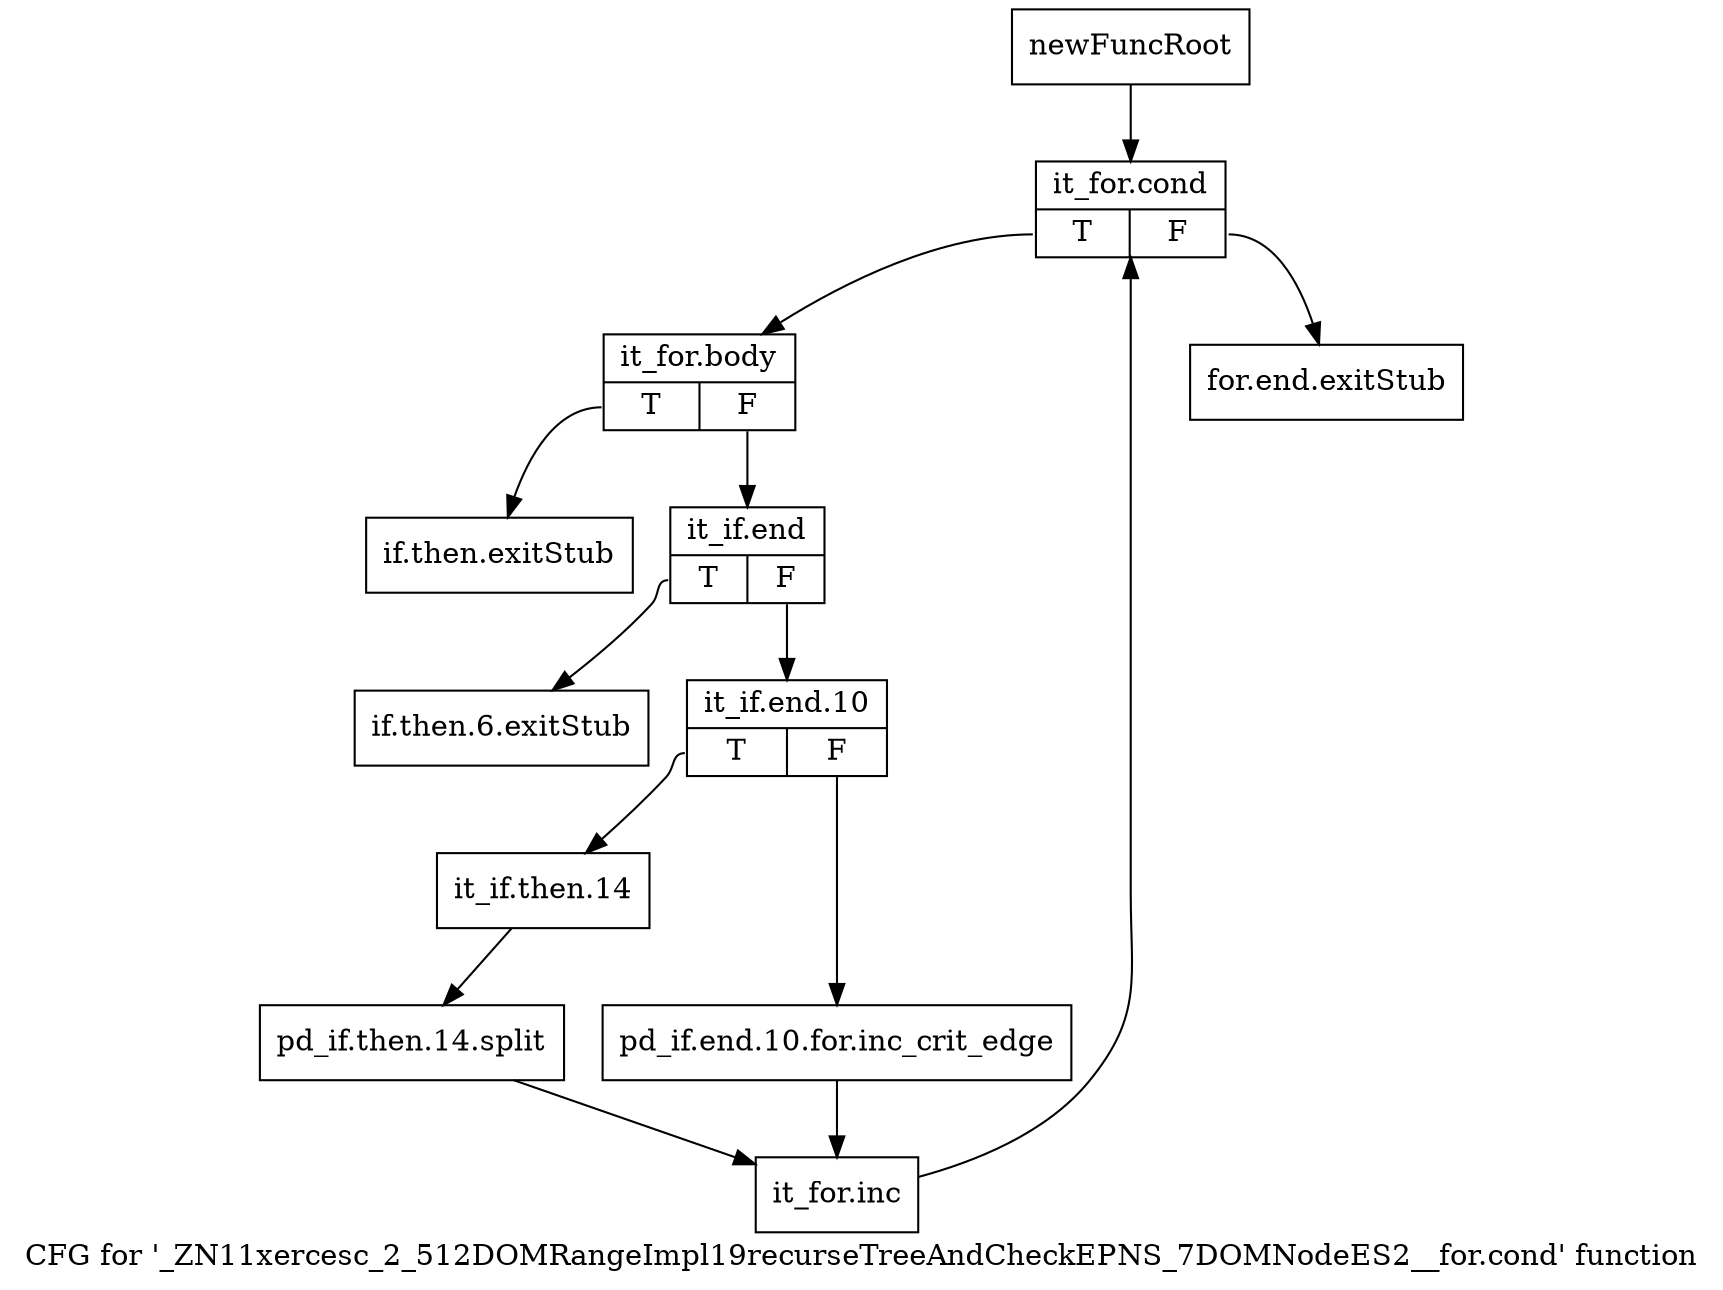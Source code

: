 digraph "CFG for '_ZN11xercesc_2_512DOMRangeImpl19recurseTreeAndCheckEPNS_7DOMNodeES2__for.cond' function" {
	label="CFG for '_ZN11xercesc_2_512DOMRangeImpl19recurseTreeAndCheckEPNS_7DOMNodeES2__for.cond' function";

	Node0x9808610 [shape=record,label="{newFuncRoot}"];
	Node0x9808610 -> Node0x9808750;
	Node0x9808660 [shape=record,label="{for.end.exitStub}"];
	Node0x98086b0 [shape=record,label="{if.then.exitStub}"];
	Node0x9808700 [shape=record,label="{if.then.6.exitStub}"];
	Node0x9808750 [shape=record,label="{it_for.cond|{<s0>T|<s1>F}}"];
	Node0x9808750:s0 -> Node0x98087a0;
	Node0x9808750:s1 -> Node0x9808660;
	Node0x98087a0 [shape=record,label="{it_for.body|{<s0>T|<s1>F}}"];
	Node0x98087a0:s0 -> Node0x98086b0;
	Node0x98087a0:s1 -> Node0x98087f0;
	Node0x98087f0 [shape=record,label="{it_if.end|{<s0>T|<s1>F}}"];
	Node0x98087f0:s0 -> Node0x9808700;
	Node0x98087f0:s1 -> Node0x98090b0;
	Node0x98090b0 [shape=record,label="{it_if.end.10|{<s0>T|<s1>F}}"];
	Node0x98090b0:s0 -> Node0x9809150;
	Node0x98090b0:s1 -> Node0x9809100;
	Node0x9809100 [shape=record,label="{pd_if.end.10.for.inc_crit_edge}"];
	Node0x9809100 -> Node0x98091a0;
	Node0x9809150 [shape=record,label="{it_if.then.14}"];
	Node0x9809150 -> Node0xcdf8540;
	Node0xcdf8540 [shape=record,label="{pd_if.then.14.split}"];
	Node0xcdf8540 -> Node0x98091a0;
	Node0x98091a0 [shape=record,label="{it_for.inc}"];
	Node0x98091a0 -> Node0x9808750;
}
